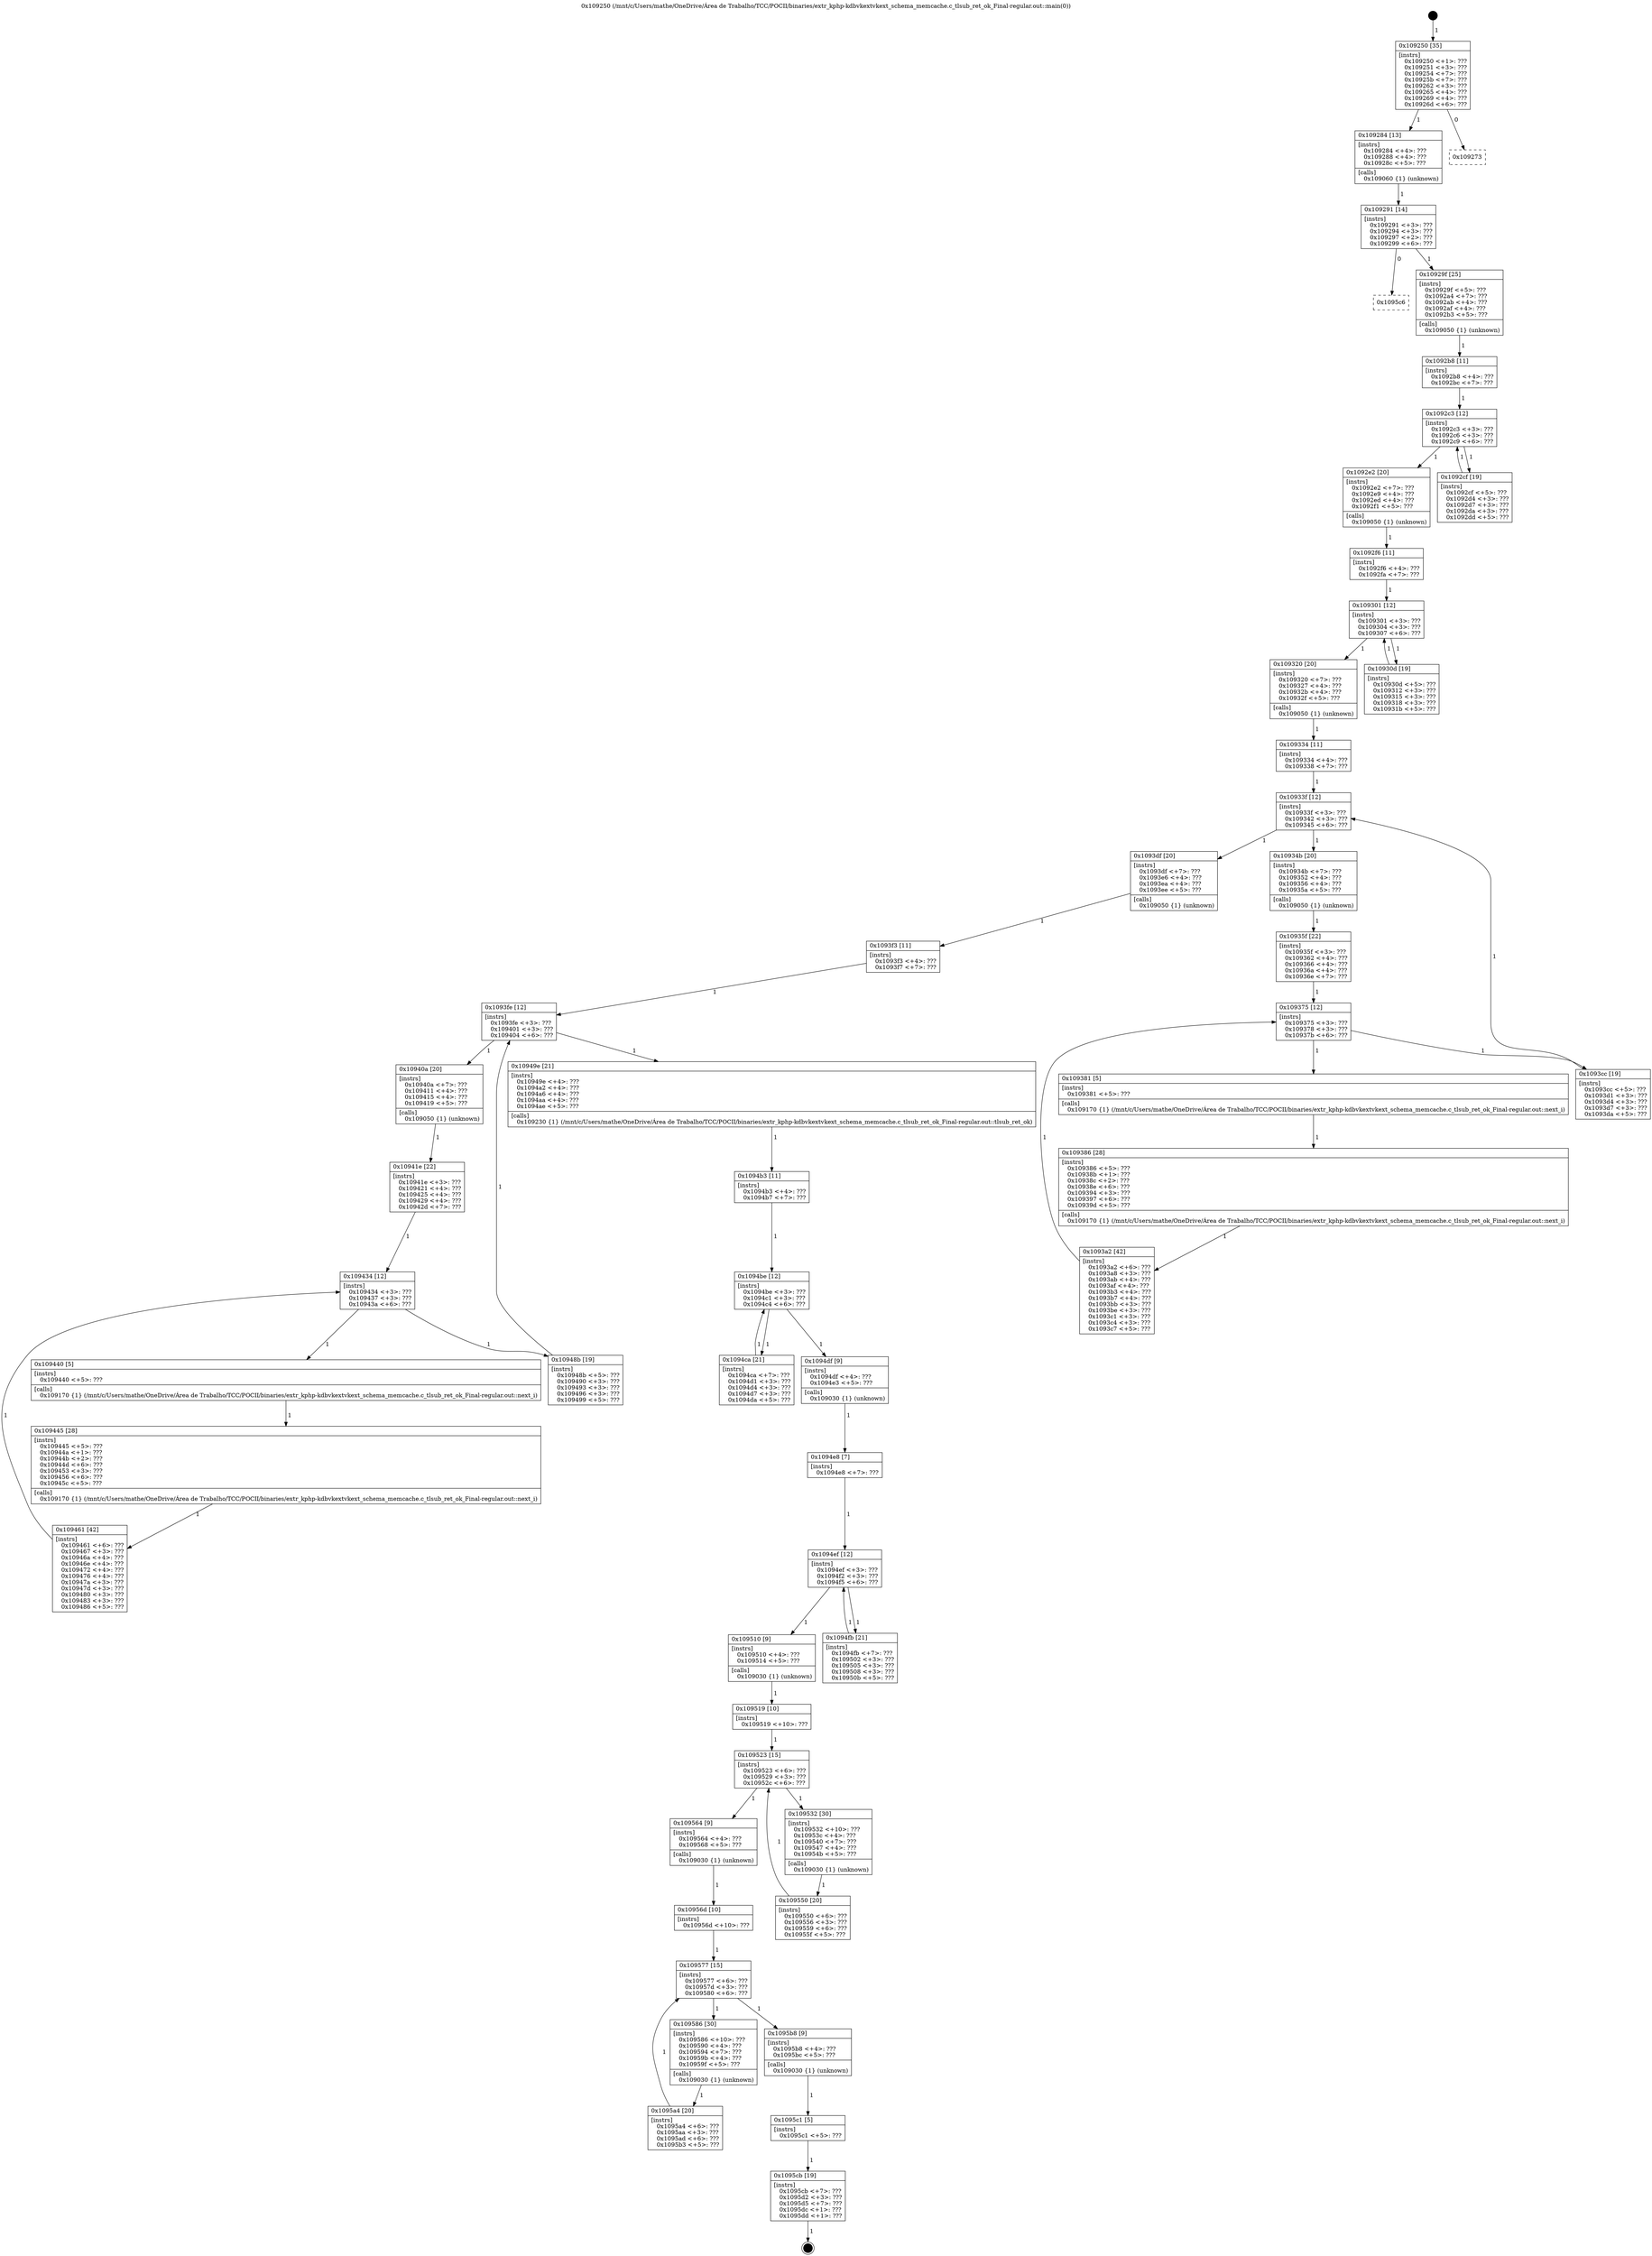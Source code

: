 digraph "0x109250" {
  label = "0x109250 (/mnt/c/Users/mathe/OneDrive/Área de Trabalho/TCC/POCII/binaries/extr_kphp-kdbvkextvkext_schema_memcache.c_tlsub_ret_ok_Final-regular.out::main(0))"
  labelloc = "t"
  node[shape=record]

  Entry [label="",width=0.3,height=0.3,shape=circle,fillcolor=black,style=filled]
  "0x109250" [label="{
     0x109250 [35]\l
     | [instrs]\l
     &nbsp;&nbsp;0x109250 \<+1\>: ???\l
     &nbsp;&nbsp;0x109251 \<+3\>: ???\l
     &nbsp;&nbsp;0x109254 \<+7\>: ???\l
     &nbsp;&nbsp;0x10925b \<+7\>: ???\l
     &nbsp;&nbsp;0x109262 \<+3\>: ???\l
     &nbsp;&nbsp;0x109265 \<+4\>: ???\l
     &nbsp;&nbsp;0x109269 \<+4\>: ???\l
     &nbsp;&nbsp;0x10926d \<+6\>: ???\l
  }"]
  "0x109284" [label="{
     0x109284 [13]\l
     | [instrs]\l
     &nbsp;&nbsp;0x109284 \<+4\>: ???\l
     &nbsp;&nbsp;0x109288 \<+4\>: ???\l
     &nbsp;&nbsp;0x10928c \<+5\>: ???\l
     | [calls]\l
     &nbsp;&nbsp;0x109060 \{1\} (unknown)\l
  }"]
  "0x109273" [label="{
     0x109273\l
  }", style=dashed]
  "0x109291" [label="{
     0x109291 [14]\l
     | [instrs]\l
     &nbsp;&nbsp;0x109291 \<+3\>: ???\l
     &nbsp;&nbsp;0x109294 \<+3\>: ???\l
     &nbsp;&nbsp;0x109297 \<+2\>: ???\l
     &nbsp;&nbsp;0x109299 \<+6\>: ???\l
  }"]
  "0x1095c6" [label="{
     0x1095c6\l
  }", style=dashed]
  "0x10929f" [label="{
     0x10929f [25]\l
     | [instrs]\l
     &nbsp;&nbsp;0x10929f \<+5\>: ???\l
     &nbsp;&nbsp;0x1092a4 \<+7\>: ???\l
     &nbsp;&nbsp;0x1092ab \<+4\>: ???\l
     &nbsp;&nbsp;0x1092af \<+4\>: ???\l
     &nbsp;&nbsp;0x1092b3 \<+5\>: ???\l
     | [calls]\l
     &nbsp;&nbsp;0x109050 \{1\} (unknown)\l
  }"]
  Exit [label="",width=0.3,height=0.3,shape=circle,fillcolor=black,style=filled,peripheries=2]
  "0x1092c3" [label="{
     0x1092c3 [12]\l
     | [instrs]\l
     &nbsp;&nbsp;0x1092c3 \<+3\>: ???\l
     &nbsp;&nbsp;0x1092c6 \<+3\>: ???\l
     &nbsp;&nbsp;0x1092c9 \<+6\>: ???\l
  }"]
  "0x1092e2" [label="{
     0x1092e2 [20]\l
     | [instrs]\l
     &nbsp;&nbsp;0x1092e2 \<+7\>: ???\l
     &nbsp;&nbsp;0x1092e9 \<+4\>: ???\l
     &nbsp;&nbsp;0x1092ed \<+4\>: ???\l
     &nbsp;&nbsp;0x1092f1 \<+5\>: ???\l
     | [calls]\l
     &nbsp;&nbsp;0x109050 \{1\} (unknown)\l
  }"]
  "0x1092cf" [label="{
     0x1092cf [19]\l
     | [instrs]\l
     &nbsp;&nbsp;0x1092cf \<+5\>: ???\l
     &nbsp;&nbsp;0x1092d4 \<+3\>: ???\l
     &nbsp;&nbsp;0x1092d7 \<+3\>: ???\l
     &nbsp;&nbsp;0x1092da \<+3\>: ???\l
     &nbsp;&nbsp;0x1092dd \<+5\>: ???\l
  }"]
  "0x1095cb" [label="{
     0x1095cb [19]\l
     | [instrs]\l
     &nbsp;&nbsp;0x1095cb \<+7\>: ???\l
     &nbsp;&nbsp;0x1095d2 \<+3\>: ???\l
     &nbsp;&nbsp;0x1095d5 \<+7\>: ???\l
     &nbsp;&nbsp;0x1095dc \<+1\>: ???\l
     &nbsp;&nbsp;0x1095dd \<+1\>: ???\l
  }"]
  "0x1092b8" [label="{
     0x1092b8 [11]\l
     | [instrs]\l
     &nbsp;&nbsp;0x1092b8 \<+4\>: ???\l
     &nbsp;&nbsp;0x1092bc \<+7\>: ???\l
  }"]
  "0x109301" [label="{
     0x109301 [12]\l
     | [instrs]\l
     &nbsp;&nbsp;0x109301 \<+3\>: ???\l
     &nbsp;&nbsp;0x109304 \<+3\>: ???\l
     &nbsp;&nbsp;0x109307 \<+6\>: ???\l
  }"]
  "0x109320" [label="{
     0x109320 [20]\l
     | [instrs]\l
     &nbsp;&nbsp;0x109320 \<+7\>: ???\l
     &nbsp;&nbsp;0x109327 \<+4\>: ???\l
     &nbsp;&nbsp;0x10932b \<+4\>: ???\l
     &nbsp;&nbsp;0x10932f \<+5\>: ???\l
     | [calls]\l
     &nbsp;&nbsp;0x109050 \{1\} (unknown)\l
  }"]
  "0x10930d" [label="{
     0x10930d [19]\l
     | [instrs]\l
     &nbsp;&nbsp;0x10930d \<+5\>: ???\l
     &nbsp;&nbsp;0x109312 \<+3\>: ???\l
     &nbsp;&nbsp;0x109315 \<+3\>: ???\l
     &nbsp;&nbsp;0x109318 \<+3\>: ???\l
     &nbsp;&nbsp;0x10931b \<+5\>: ???\l
  }"]
  "0x1095c1" [label="{
     0x1095c1 [5]\l
     | [instrs]\l
     &nbsp;&nbsp;0x1095c1 \<+5\>: ???\l
  }"]
  "0x1092f6" [label="{
     0x1092f6 [11]\l
     | [instrs]\l
     &nbsp;&nbsp;0x1092f6 \<+4\>: ???\l
     &nbsp;&nbsp;0x1092fa \<+7\>: ???\l
  }"]
  "0x10933f" [label="{
     0x10933f [12]\l
     | [instrs]\l
     &nbsp;&nbsp;0x10933f \<+3\>: ???\l
     &nbsp;&nbsp;0x109342 \<+3\>: ???\l
     &nbsp;&nbsp;0x109345 \<+6\>: ???\l
  }"]
  "0x1093df" [label="{
     0x1093df [20]\l
     | [instrs]\l
     &nbsp;&nbsp;0x1093df \<+7\>: ???\l
     &nbsp;&nbsp;0x1093e6 \<+4\>: ???\l
     &nbsp;&nbsp;0x1093ea \<+4\>: ???\l
     &nbsp;&nbsp;0x1093ee \<+5\>: ???\l
     | [calls]\l
     &nbsp;&nbsp;0x109050 \{1\} (unknown)\l
  }"]
  "0x10934b" [label="{
     0x10934b [20]\l
     | [instrs]\l
     &nbsp;&nbsp;0x10934b \<+7\>: ???\l
     &nbsp;&nbsp;0x109352 \<+4\>: ???\l
     &nbsp;&nbsp;0x109356 \<+4\>: ???\l
     &nbsp;&nbsp;0x10935a \<+5\>: ???\l
     | [calls]\l
     &nbsp;&nbsp;0x109050 \{1\} (unknown)\l
  }"]
  "0x109375" [label="{
     0x109375 [12]\l
     | [instrs]\l
     &nbsp;&nbsp;0x109375 \<+3\>: ???\l
     &nbsp;&nbsp;0x109378 \<+3\>: ???\l
     &nbsp;&nbsp;0x10937b \<+6\>: ???\l
  }"]
  "0x1093cc" [label="{
     0x1093cc [19]\l
     | [instrs]\l
     &nbsp;&nbsp;0x1093cc \<+5\>: ???\l
     &nbsp;&nbsp;0x1093d1 \<+3\>: ???\l
     &nbsp;&nbsp;0x1093d4 \<+3\>: ???\l
     &nbsp;&nbsp;0x1093d7 \<+3\>: ???\l
     &nbsp;&nbsp;0x1093da \<+5\>: ???\l
  }"]
  "0x109381" [label="{
     0x109381 [5]\l
     | [instrs]\l
     &nbsp;&nbsp;0x109381 \<+5\>: ???\l
     | [calls]\l
     &nbsp;&nbsp;0x109170 \{1\} (/mnt/c/Users/mathe/OneDrive/Área de Trabalho/TCC/POCII/binaries/extr_kphp-kdbvkextvkext_schema_memcache.c_tlsub_ret_ok_Final-regular.out::next_i)\l
  }"]
  "0x109386" [label="{
     0x109386 [28]\l
     | [instrs]\l
     &nbsp;&nbsp;0x109386 \<+5\>: ???\l
     &nbsp;&nbsp;0x10938b \<+1\>: ???\l
     &nbsp;&nbsp;0x10938c \<+2\>: ???\l
     &nbsp;&nbsp;0x10938e \<+6\>: ???\l
     &nbsp;&nbsp;0x109394 \<+3\>: ???\l
     &nbsp;&nbsp;0x109397 \<+6\>: ???\l
     &nbsp;&nbsp;0x10939d \<+5\>: ???\l
     | [calls]\l
     &nbsp;&nbsp;0x109170 \{1\} (/mnt/c/Users/mathe/OneDrive/Área de Trabalho/TCC/POCII/binaries/extr_kphp-kdbvkextvkext_schema_memcache.c_tlsub_ret_ok_Final-regular.out::next_i)\l
  }"]
  "0x1093a2" [label="{
     0x1093a2 [42]\l
     | [instrs]\l
     &nbsp;&nbsp;0x1093a2 \<+6\>: ???\l
     &nbsp;&nbsp;0x1093a8 \<+3\>: ???\l
     &nbsp;&nbsp;0x1093ab \<+4\>: ???\l
     &nbsp;&nbsp;0x1093af \<+4\>: ???\l
     &nbsp;&nbsp;0x1093b3 \<+4\>: ???\l
     &nbsp;&nbsp;0x1093b7 \<+4\>: ???\l
     &nbsp;&nbsp;0x1093bb \<+3\>: ???\l
     &nbsp;&nbsp;0x1093be \<+3\>: ???\l
     &nbsp;&nbsp;0x1093c1 \<+3\>: ???\l
     &nbsp;&nbsp;0x1093c4 \<+3\>: ???\l
     &nbsp;&nbsp;0x1093c7 \<+5\>: ???\l
  }"]
  "0x10935f" [label="{
     0x10935f [22]\l
     | [instrs]\l
     &nbsp;&nbsp;0x10935f \<+3\>: ???\l
     &nbsp;&nbsp;0x109362 \<+4\>: ???\l
     &nbsp;&nbsp;0x109366 \<+4\>: ???\l
     &nbsp;&nbsp;0x10936a \<+4\>: ???\l
     &nbsp;&nbsp;0x10936e \<+7\>: ???\l
  }"]
  "0x10956d" [label="{
     0x10956d [10]\l
     | [instrs]\l
     &nbsp;&nbsp;0x10956d \<+10\>: ???\l
  }"]
  "0x109334" [label="{
     0x109334 [11]\l
     | [instrs]\l
     &nbsp;&nbsp;0x109334 \<+4\>: ???\l
     &nbsp;&nbsp;0x109338 \<+7\>: ???\l
  }"]
  "0x1093fe" [label="{
     0x1093fe [12]\l
     | [instrs]\l
     &nbsp;&nbsp;0x1093fe \<+3\>: ???\l
     &nbsp;&nbsp;0x109401 \<+3\>: ???\l
     &nbsp;&nbsp;0x109404 \<+6\>: ???\l
  }"]
  "0x10949e" [label="{
     0x10949e [21]\l
     | [instrs]\l
     &nbsp;&nbsp;0x10949e \<+4\>: ???\l
     &nbsp;&nbsp;0x1094a2 \<+4\>: ???\l
     &nbsp;&nbsp;0x1094a6 \<+4\>: ???\l
     &nbsp;&nbsp;0x1094aa \<+4\>: ???\l
     &nbsp;&nbsp;0x1094ae \<+5\>: ???\l
     | [calls]\l
     &nbsp;&nbsp;0x109230 \{1\} (/mnt/c/Users/mathe/OneDrive/Área de Trabalho/TCC/POCII/binaries/extr_kphp-kdbvkextvkext_schema_memcache.c_tlsub_ret_ok_Final-regular.out::tlsub_ret_ok)\l
  }"]
  "0x10940a" [label="{
     0x10940a [20]\l
     | [instrs]\l
     &nbsp;&nbsp;0x10940a \<+7\>: ???\l
     &nbsp;&nbsp;0x109411 \<+4\>: ???\l
     &nbsp;&nbsp;0x109415 \<+4\>: ???\l
     &nbsp;&nbsp;0x109419 \<+5\>: ???\l
     | [calls]\l
     &nbsp;&nbsp;0x109050 \{1\} (unknown)\l
  }"]
  "0x109434" [label="{
     0x109434 [12]\l
     | [instrs]\l
     &nbsp;&nbsp;0x109434 \<+3\>: ???\l
     &nbsp;&nbsp;0x109437 \<+3\>: ???\l
     &nbsp;&nbsp;0x10943a \<+6\>: ???\l
  }"]
  "0x10948b" [label="{
     0x10948b [19]\l
     | [instrs]\l
     &nbsp;&nbsp;0x10948b \<+5\>: ???\l
     &nbsp;&nbsp;0x109490 \<+3\>: ???\l
     &nbsp;&nbsp;0x109493 \<+3\>: ???\l
     &nbsp;&nbsp;0x109496 \<+3\>: ???\l
     &nbsp;&nbsp;0x109499 \<+5\>: ???\l
  }"]
  "0x109440" [label="{
     0x109440 [5]\l
     | [instrs]\l
     &nbsp;&nbsp;0x109440 \<+5\>: ???\l
     | [calls]\l
     &nbsp;&nbsp;0x109170 \{1\} (/mnt/c/Users/mathe/OneDrive/Área de Trabalho/TCC/POCII/binaries/extr_kphp-kdbvkextvkext_schema_memcache.c_tlsub_ret_ok_Final-regular.out::next_i)\l
  }"]
  "0x109445" [label="{
     0x109445 [28]\l
     | [instrs]\l
     &nbsp;&nbsp;0x109445 \<+5\>: ???\l
     &nbsp;&nbsp;0x10944a \<+1\>: ???\l
     &nbsp;&nbsp;0x10944b \<+2\>: ???\l
     &nbsp;&nbsp;0x10944d \<+6\>: ???\l
     &nbsp;&nbsp;0x109453 \<+3\>: ???\l
     &nbsp;&nbsp;0x109456 \<+6\>: ???\l
     &nbsp;&nbsp;0x10945c \<+5\>: ???\l
     | [calls]\l
     &nbsp;&nbsp;0x109170 \{1\} (/mnt/c/Users/mathe/OneDrive/Área de Trabalho/TCC/POCII/binaries/extr_kphp-kdbvkextvkext_schema_memcache.c_tlsub_ret_ok_Final-regular.out::next_i)\l
  }"]
  "0x109461" [label="{
     0x109461 [42]\l
     | [instrs]\l
     &nbsp;&nbsp;0x109461 \<+6\>: ???\l
     &nbsp;&nbsp;0x109467 \<+3\>: ???\l
     &nbsp;&nbsp;0x10946a \<+4\>: ???\l
     &nbsp;&nbsp;0x10946e \<+4\>: ???\l
     &nbsp;&nbsp;0x109472 \<+4\>: ???\l
     &nbsp;&nbsp;0x109476 \<+4\>: ???\l
     &nbsp;&nbsp;0x10947a \<+3\>: ???\l
     &nbsp;&nbsp;0x10947d \<+3\>: ???\l
     &nbsp;&nbsp;0x109480 \<+3\>: ???\l
     &nbsp;&nbsp;0x109483 \<+3\>: ???\l
     &nbsp;&nbsp;0x109486 \<+5\>: ???\l
  }"]
  "0x10941e" [label="{
     0x10941e [22]\l
     | [instrs]\l
     &nbsp;&nbsp;0x10941e \<+3\>: ???\l
     &nbsp;&nbsp;0x109421 \<+4\>: ???\l
     &nbsp;&nbsp;0x109425 \<+4\>: ???\l
     &nbsp;&nbsp;0x109429 \<+4\>: ???\l
     &nbsp;&nbsp;0x10942d \<+7\>: ???\l
  }"]
  "0x1095a4" [label="{
     0x1095a4 [20]\l
     | [instrs]\l
     &nbsp;&nbsp;0x1095a4 \<+6\>: ???\l
     &nbsp;&nbsp;0x1095aa \<+3\>: ???\l
     &nbsp;&nbsp;0x1095ad \<+6\>: ???\l
     &nbsp;&nbsp;0x1095b3 \<+5\>: ???\l
  }"]
  "0x1093f3" [label="{
     0x1093f3 [11]\l
     | [instrs]\l
     &nbsp;&nbsp;0x1093f3 \<+4\>: ???\l
     &nbsp;&nbsp;0x1093f7 \<+7\>: ???\l
  }"]
  "0x1094be" [label="{
     0x1094be [12]\l
     | [instrs]\l
     &nbsp;&nbsp;0x1094be \<+3\>: ???\l
     &nbsp;&nbsp;0x1094c1 \<+3\>: ???\l
     &nbsp;&nbsp;0x1094c4 \<+6\>: ???\l
  }"]
  "0x1094df" [label="{
     0x1094df [9]\l
     | [instrs]\l
     &nbsp;&nbsp;0x1094df \<+4\>: ???\l
     &nbsp;&nbsp;0x1094e3 \<+5\>: ???\l
     | [calls]\l
     &nbsp;&nbsp;0x109030 \{1\} (unknown)\l
  }"]
  "0x1094ca" [label="{
     0x1094ca [21]\l
     | [instrs]\l
     &nbsp;&nbsp;0x1094ca \<+7\>: ???\l
     &nbsp;&nbsp;0x1094d1 \<+3\>: ???\l
     &nbsp;&nbsp;0x1094d4 \<+3\>: ???\l
     &nbsp;&nbsp;0x1094d7 \<+3\>: ???\l
     &nbsp;&nbsp;0x1094da \<+5\>: ???\l
  }"]
  "0x1094b3" [label="{
     0x1094b3 [11]\l
     | [instrs]\l
     &nbsp;&nbsp;0x1094b3 \<+4\>: ???\l
     &nbsp;&nbsp;0x1094b7 \<+7\>: ???\l
  }"]
  "0x1094ef" [label="{
     0x1094ef [12]\l
     | [instrs]\l
     &nbsp;&nbsp;0x1094ef \<+3\>: ???\l
     &nbsp;&nbsp;0x1094f2 \<+3\>: ???\l
     &nbsp;&nbsp;0x1094f5 \<+6\>: ???\l
  }"]
  "0x109510" [label="{
     0x109510 [9]\l
     | [instrs]\l
     &nbsp;&nbsp;0x109510 \<+4\>: ???\l
     &nbsp;&nbsp;0x109514 \<+5\>: ???\l
     | [calls]\l
     &nbsp;&nbsp;0x109030 \{1\} (unknown)\l
  }"]
  "0x1094fb" [label="{
     0x1094fb [21]\l
     | [instrs]\l
     &nbsp;&nbsp;0x1094fb \<+7\>: ???\l
     &nbsp;&nbsp;0x109502 \<+3\>: ???\l
     &nbsp;&nbsp;0x109505 \<+3\>: ???\l
     &nbsp;&nbsp;0x109508 \<+3\>: ???\l
     &nbsp;&nbsp;0x10950b \<+5\>: ???\l
  }"]
  "0x1094e8" [label="{
     0x1094e8 [7]\l
     | [instrs]\l
     &nbsp;&nbsp;0x1094e8 \<+7\>: ???\l
  }"]
  "0x109523" [label="{
     0x109523 [15]\l
     | [instrs]\l
     &nbsp;&nbsp;0x109523 \<+6\>: ???\l
     &nbsp;&nbsp;0x109529 \<+3\>: ???\l
     &nbsp;&nbsp;0x10952c \<+6\>: ???\l
  }"]
  "0x109564" [label="{
     0x109564 [9]\l
     | [instrs]\l
     &nbsp;&nbsp;0x109564 \<+4\>: ???\l
     &nbsp;&nbsp;0x109568 \<+5\>: ???\l
     | [calls]\l
     &nbsp;&nbsp;0x109030 \{1\} (unknown)\l
  }"]
  "0x109532" [label="{
     0x109532 [30]\l
     | [instrs]\l
     &nbsp;&nbsp;0x109532 \<+10\>: ???\l
     &nbsp;&nbsp;0x10953c \<+4\>: ???\l
     &nbsp;&nbsp;0x109540 \<+7\>: ???\l
     &nbsp;&nbsp;0x109547 \<+4\>: ???\l
     &nbsp;&nbsp;0x10954b \<+5\>: ???\l
     | [calls]\l
     &nbsp;&nbsp;0x109030 \{1\} (unknown)\l
  }"]
  "0x109550" [label="{
     0x109550 [20]\l
     | [instrs]\l
     &nbsp;&nbsp;0x109550 \<+6\>: ???\l
     &nbsp;&nbsp;0x109556 \<+3\>: ???\l
     &nbsp;&nbsp;0x109559 \<+6\>: ???\l
     &nbsp;&nbsp;0x10955f \<+5\>: ???\l
  }"]
  "0x109519" [label="{
     0x109519 [10]\l
     | [instrs]\l
     &nbsp;&nbsp;0x109519 \<+10\>: ???\l
  }"]
  "0x109577" [label="{
     0x109577 [15]\l
     | [instrs]\l
     &nbsp;&nbsp;0x109577 \<+6\>: ???\l
     &nbsp;&nbsp;0x10957d \<+3\>: ???\l
     &nbsp;&nbsp;0x109580 \<+6\>: ???\l
  }"]
  "0x1095b8" [label="{
     0x1095b8 [9]\l
     | [instrs]\l
     &nbsp;&nbsp;0x1095b8 \<+4\>: ???\l
     &nbsp;&nbsp;0x1095bc \<+5\>: ???\l
     | [calls]\l
     &nbsp;&nbsp;0x109030 \{1\} (unknown)\l
  }"]
  "0x109586" [label="{
     0x109586 [30]\l
     | [instrs]\l
     &nbsp;&nbsp;0x109586 \<+10\>: ???\l
     &nbsp;&nbsp;0x109590 \<+4\>: ???\l
     &nbsp;&nbsp;0x109594 \<+7\>: ???\l
     &nbsp;&nbsp;0x10959b \<+4\>: ???\l
     &nbsp;&nbsp;0x10959f \<+5\>: ???\l
     | [calls]\l
     &nbsp;&nbsp;0x109030 \{1\} (unknown)\l
  }"]
  Entry -> "0x109250" [label=" 1"]
  "0x109250" -> "0x109284" [label=" 1"]
  "0x109250" -> "0x109273" [label=" 0"]
  "0x109284" -> "0x109291" [label=" 1"]
  "0x109291" -> "0x1095c6" [label=" 0"]
  "0x109291" -> "0x10929f" [label=" 1"]
  "0x1095cb" -> Exit [label=" 1"]
  "0x10929f" -> "0x1092b8" [label=" 1"]
  "0x1092c3" -> "0x1092e2" [label=" 1"]
  "0x1092c3" -> "0x1092cf" [label=" 1"]
  "0x1095c1" -> "0x1095cb" [label=" 1"]
  "0x1092b8" -> "0x1092c3" [label=" 1"]
  "0x1092cf" -> "0x1092c3" [label=" 1"]
  "0x1092e2" -> "0x1092f6" [label=" 1"]
  "0x109301" -> "0x109320" [label=" 1"]
  "0x109301" -> "0x10930d" [label=" 1"]
  "0x1095b8" -> "0x1095c1" [label=" 1"]
  "0x1092f6" -> "0x109301" [label=" 1"]
  "0x10930d" -> "0x109301" [label=" 1"]
  "0x109320" -> "0x109334" [label=" 1"]
  "0x10933f" -> "0x1093df" [label=" 1"]
  "0x10933f" -> "0x10934b" [label=" 1"]
  "0x10934b" -> "0x10935f" [label=" 1"]
  "0x109375" -> "0x1093cc" [label=" 1"]
  "0x109375" -> "0x109381" [label=" 1"]
  "0x109381" -> "0x109386" [label=" 1"]
  "0x109386" -> "0x1093a2" [label=" 1"]
  "0x10935f" -> "0x109375" [label=" 1"]
  "0x1093a2" -> "0x109375" [label=" 1"]
  "0x1095a4" -> "0x109577" [label=" 1"]
  "0x109334" -> "0x10933f" [label=" 1"]
  "0x1093cc" -> "0x10933f" [label=" 1"]
  "0x1093df" -> "0x1093f3" [label=" 1"]
  "0x1093fe" -> "0x10949e" [label=" 1"]
  "0x1093fe" -> "0x10940a" [label=" 1"]
  "0x10940a" -> "0x10941e" [label=" 1"]
  "0x109434" -> "0x10948b" [label=" 1"]
  "0x109434" -> "0x109440" [label=" 1"]
  "0x109440" -> "0x109445" [label=" 1"]
  "0x109445" -> "0x109461" [label=" 1"]
  "0x10941e" -> "0x109434" [label=" 1"]
  "0x109461" -> "0x109434" [label=" 1"]
  "0x10956d" -> "0x109577" [label=" 1"]
  "0x1093f3" -> "0x1093fe" [label=" 1"]
  "0x10948b" -> "0x1093fe" [label=" 1"]
  "0x10949e" -> "0x1094b3" [label=" 1"]
  "0x1094be" -> "0x1094df" [label=" 1"]
  "0x1094be" -> "0x1094ca" [label=" 1"]
  "0x1094b3" -> "0x1094be" [label=" 1"]
  "0x1094ca" -> "0x1094be" [label=" 1"]
  "0x1094df" -> "0x1094e8" [label=" 1"]
  "0x1094ef" -> "0x109510" [label=" 1"]
  "0x1094ef" -> "0x1094fb" [label=" 1"]
  "0x1094e8" -> "0x1094ef" [label=" 1"]
  "0x1094fb" -> "0x1094ef" [label=" 1"]
  "0x109510" -> "0x109519" [label=" 1"]
  "0x109523" -> "0x109564" [label=" 1"]
  "0x109523" -> "0x109532" [label=" 1"]
  "0x109532" -> "0x109550" [label=" 1"]
  "0x109519" -> "0x109523" [label=" 1"]
  "0x109550" -> "0x109523" [label=" 1"]
  "0x109564" -> "0x10956d" [label=" 1"]
  "0x109577" -> "0x1095b8" [label=" 1"]
  "0x109577" -> "0x109586" [label=" 1"]
  "0x109586" -> "0x1095a4" [label=" 1"]
}
